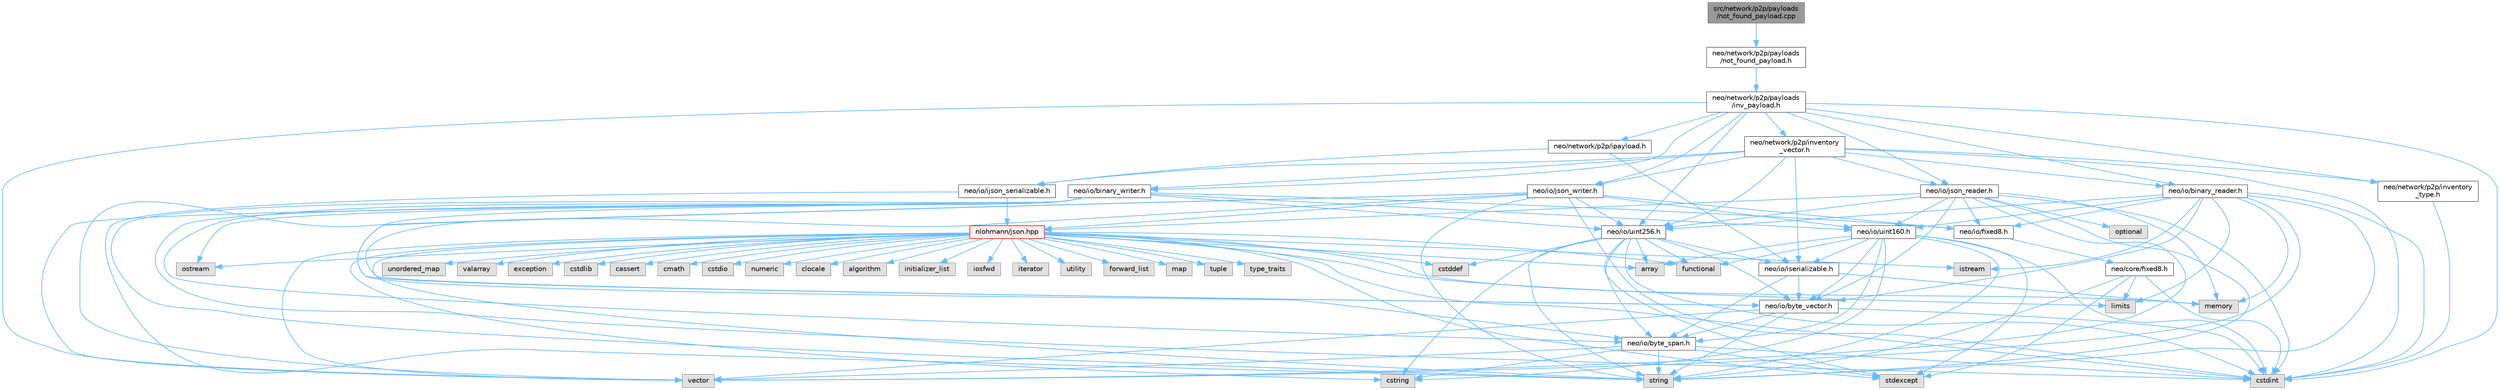 digraph "src/network/p2p/payloads/not_found_payload.cpp"
{
 // LATEX_PDF_SIZE
  bgcolor="transparent";
  edge [fontname=Helvetica,fontsize=10,labelfontname=Helvetica,labelfontsize=10];
  node [fontname=Helvetica,fontsize=10,shape=box,height=0.2,width=0.4];
  Node1 [id="Node000001",label="src/network/p2p/payloads\l/not_found_payload.cpp",height=0.2,width=0.4,color="gray40", fillcolor="grey60", style="filled", fontcolor="black",tooltip=" "];
  Node1 -> Node2 [id="edge1_Node000001_Node000002",color="steelblue1",style="solid",tooltip=" "];
  Node2 [id="Node000002",label="neo/network/p2p/payloads\l/not_found_payload.h",height=0.2,width=0.4,color="grey40", fillcolor="white", style="filled",URL="$not__found__payload_8h.html",tooltip=" "];
  Node2 -> Node3 [id="edge2_Node000002_Node000003",color="steelblue1",style="solid",tooltip=" "];
  Node3 [id="Node000003",label="neo/network/p2p/payloads\l/inv_payload.h",height=0.2,width=0.4,color="grey40", fillcolor="white", style="filled",URL="$inv__payload_8h.html",tooltip=" "];
  Node3 -> Node4 [id="edge3_Node000003_Node000004",color="steelblue1",style="solid",tooltip=" "];
  Node4 [id="Node000004",label="neo/io/binary_reader.h",height=0.2,width=0.4,color="grey40", fillcolor="white", style="filled",URL="$binary__reader_8h.html",tooltip=" "];
  Node4 -> Node5 [id="edge4_Node000004_Node000005",color="steelblue1",style="solid",tooltip=" "];
  Node5 [id="Node000005",label="neo/io/byte_vector.h",height=0.2,width=0.4,color="grey40", fillcolor="white", style="filled",URL="$io_2byte__vector_8h.html",tooltip=" "];
  Node5 -> Node6 [id="edge5_Node000005_Node000006",color="steelblue1",style="solid",tooltip=" "];
  Node6 [id="Node000006",label="neo/io/byte_span.h",height=0.2,width=0.4,color="grey40", fillcolor="white", style="filled",URL="$io_2byte__span_8h.html",tooltip=" "];
  Node6 -> Node7 [id="edge6_Node000006_Node000007",color="steelblue1",style="solid",tooltip=" "];
  Node7 [id="Node000007",label="cstdint",height=0.2,width=0.4,color="grey60", fillcolor="#E0E0E0", style="filled",tooltip=" "];
  Node6 -> Node8 [id="edge7_Node000006_Node000008",color="steelblue1",style="solid",tooltip=" "];
  Node8 [id="Node000008",label="cstring",height=0.2,width=0.4,color="grey60", fillcolor="#E0E0E0", style="filled",tooltip=" "];
  Node6 -> Node9 [id="edge8_Node000006_Node000009",color="steelblue1",style="solid",tooltip=" "];
  Node9 [id="Node000009",label="stdexcept",height=0.2,width=0.4,color="grey60", fillcolor="#E0E0E0", style="filled",tooltip=" "];
  Node6 -> Node10 [id="edge9_Node000006_Node000010",color="steelblue1",style="solid",tooltip=" "];
  Node10 [id="Node000010",label="string",height=0.2,width=0.4,color="grey60", fillcolor="#E0E0E0", style="filled",tooltip=" "];
  Node6 -> Node11 [id="edge10_Node000006_Node000011",color="steelblue1",style="solid",tooltip=" "];
  Node11 [id="Node000011",label="vector",height=0.2,width=0.4,color="grey60", fillcolor="#E0E0E0", style="filled",tooltip=" "];
  Node5 -> Node7 [id="edge11_Node000005_Node000007",color="steelblue1",style="solid",tooltip=" "];
  Node5 -> Node10 [id="edge12_Node000005_Node000010",color="steelblue1",style="solid",tooltip=" "];
  Node5 -> Node11 [id="edge13_Node000005_Node000011",color="steelblue1",style="solid",tooltip=" "];
  Node4 -> Node12 [id="edge14_Node000004_Node000012",color="steelblue1",style="solid",tooltip=" "];
  Node12 [id="Node000012",label="neo/io/fixed8.h",height=0.2,width=0.4,color="grey40", fillcolor="white", style="filled",URL="$io_2fixed8_8h.html",tooltip=" "];
  Node12 -> Node13 [id="edge15_Node000012_Node000013",color="steelblue1",style="solid",tooltip=" "];
  Node13 [id="Node000013",label="neo/core/fixed8.h",height=0.2,width=0.4,color="grey40", fillcolor="white", style="filled",URL="$core_2fixed8_8h.html",tooltip=" "];
  Node13 -> Node7 [id="edge16_Node000013_Node000007",color="steelblue1",style="solid",tooltip=" "];
  Node13 -> Node14 [id="edge17_Node000013_Node000014",color="steelblue1",style="solid",tooltip=" "];
  Node14 [id="Node000014",label="limits",height=0.2,width=0.4,color="grey60", fillcolor="#E0E0E0", style="filled",tooltip=" "];
  Node13 -> Node9 [id="edge18_Node000013_Node000009",color="steelblue1",style="solid",tooltip=" "];
  Node13 -> Node10 [id="edge19_Node000013_Node000010",color="steelblue1",style="solid",tooltip=" "];
  Node4 -> Node15 [id="edge20_Node000004_Node000015",color="steelblue1",style="solid",tooltip=" "];
  Node15 [id="Node000015",label="neo/io/uint160.h",height=0.2,width=0.4,color="grey40", fillcolor="white", style="filled",URL="$uint160_8h.html",tooltip=" "];
  Node15 -> Node6 [id="edge21_Node000015_Node000006",color="steelblue1",style="solid",tooltip=" "];
  Node15 -> Node5 [id="edge22_Node000015_Node000005",color="steelblue1",style="solid",tooltip=" "];
  Node15 -> Node16 [id="edge23_Node000015_Node000016",color="steelblue1",style="solid",tooltip=" "];
  Node16 [id="Node000016",label="neo/io/iserializable.h",height=0.2,width=0.4,color="grey40", fillcolor="white", style="filled",URL="$iserializable_8h.html",tooltip=" "];
  Node16 -> Node6 [id="edge24_Node000016_Node000006",color="steelblue1",style="solid",tooltip=" "];
  Node16 -> Node5 [id="edge25_Node000016_Node000005",color="steelblue1",style="solid",tooltip=" "];
  Node16 -> Node17 [id="edge26_Node000016_Node000017",color="steelblue1",style="solid",tooltip=" "];
  Node17 [id="Node000017",label="memory",height=0.2,width=0.4,color="grey60", fillcolor="#E0E0E0", style="filled",tooltip=" "];
  Node15 -> Node18 [id="edge27_Node000015_Node000018",color="steelblue1",style="solid",tooltip=" "];
  Node18 [id="Node000018",label="array",height=0.2,width=0.4,color="grey60", fillcolor="#E0E0E0", style="filled",tooltip=" "];
  Node15 -> Node7 [id="edge28_Node000015_Node000007",color="steelblue1",style="solid",tooltip=" "];
  Node15 -> Node8 [id="edge29_Node000015_Node000008",color="steelblue1",style="solid",tooltip=" "];
  Node15 -> Node19 [id="edge30_Node000015_Node000019",color="steelblue1",style="solid",tooltip=" "];
  Node19 [id="Node000019",label="functional",height=0.2,width=0.4,color="grey60", fillcolor="#E0E0E0", style="filled",tooltip=" "];
  Node15 -> Node9 [id="edge31_Node000015_Node000009",color="steelblue1",style="solid",tooltip=" "];
  Node15 -> Node10 [id="edge32_Node000015_Node000010",color="steelblue1",style="solid",tooltip=" "];
  Node4 -> Node20 [id="edge33_Node000004_Node000020",color="steelblue1",style="solid",tooltip=" "];
  Node20 [id="Node000020",label="neo/io/uint256.h",height=0.2,width=0.4,color="grey40", fillcolor="white", style="filled",URL="$uint256_8h.html",tooltip=" "];
  Node20 -> Node6 [id="edge34_Node000020_Node000006",color="steelblue1",style="solid",tooltip=" "];
  Node20 -> Node5 [id="edge35_Node000020_Node000005",color="steelblue1",style="solid",tooltip=" "];
  Node20 -> Node16 [id="edge36_Node000020_Node000016",color="steelblue1",style="solid",tooltip=" "];
  Node20 -> Node18 [id="edge37_Node000020_Node000018",color="steelblue1",style="solid",tooltip=" "];
  Node20 -> Node21 [id="edge38_Node000020_Node000021",color="steelblue1",style="solid",tooltip=" "];
  Node21 [id="Node000021",label="cstddef",height=0.2,width=0.4,color="grey60", fillcolor="#E0E0E0", style="filled",tooltip=" "];
  Node20 -> Node7 [id="edge39_Node000020_Node000007",color="steelblue1",style="solid",tooltip=" "];
  Node20 -> Node8 [id="edge40_Node000020_Node000008",color="steelblue1",style="solid",tooltip=" "];
  Node20 -> Node19 [id="edge41_Node000020_Node000019",color="steelblue1",style="solid",tooltip=" "];
  Node20 -> Node9 [id="edge42_Node000020_Node000009",color="steelblue1",style="solid",tooltip=" "];
  Node20 -> Node10 [id="edge43_Node000020_Node000010",color="steelblue1",style="solid",tooltip=" "];
  Node4 -> Node7 [id="edge44_Node000004_Node000007",color="steelblue1",style="solid",tooltip=" "];
  Node4 -> Node22 [id="edge45_Node000004_Node000022",color="steelblue1",style="solid",tooltip=" "];
  Node22 [id="Node000022",label="istream",height=0.2,width=0.4,color="grey60", fillcolor="#E0E0E0", style="filled",tooltip=" "];
  Node4 -> Node14 [id="edge46_Node000004_Node000014",color="steelblue1",style="solid",tooltip=" "];
  Node4 -> Node17 [id="edge47_Node000004_Node000017",color="steelblue1",style="solid",tooltip=" "];
  Node4 -> Node10 [id="edge48_Node000004_Node000010",color="steelblue1",style="solid",tooltip=" "];
  Node4 -> Node11 [id="edge49_Node000004_Node000011",color="steelblue1",style="solid",tooltip=" "];
  Node3 -> Node23 [id="edge50_Node000003_Node000023",color="steelblue1",style="solid",tooltip=" "];
  Node23 [id="Node000023",label="neo/io/binary_writer.h",height=0.2,width=0.4,color="grey40", fillcolor="white", style="filled",URL="$binary__writer_8h.html",tooltip=" "];
  Node23 -> Node6 [id="edge51_Node000023_Node000006",color="steelblue1",style="solid",tooltip=" "];
  Node23 -> Node5 [id="edge52_Node000023_Node000005",color="steelblue1",style="solid",tooltip=" "];
  Node23 -> Node12 [id="edge53_Node000023_Node000012",color="steelblue1",style="solid",tooltip=" "];
  Node23 -> Node15 [id="edge54_Node000023_Node000015",color="steelblue1",style="solid",tooltip=" "];
  Node23 -> Node20 [id="edge55_Node000023_Node000020",color="steelblue1",style="solid",tooltip=" "];
  Node23 -> Node7 [id="edge56_Node000023_Node000007",color="steelblue1",style="solid",tooltip=" "];
  Node23 -> Node24 [id="edge57_Node000023_Node000024",color="steelblue1",style="solid",tooltip=" "];
  Node24 [id="Node000024",label="ostream",height=0.2,width=0.4,color="grey60", fillcolor="#E0E0E0", style="filled",tooltip=" "];
  Node23 -> Node10 [id="edge58_Node000023_Node000010",color="steelblue1",style="solid",tooltip=" "];
  Node23 -> Node11 [id="edge59_Node000023_Node000011",color="steelblue1",style="solid",tooltip=" "];
  Node3 -> Node25 [id="edge60_Node000003_Node000025",color="steelblue1",style="solid",tooltip=" "];
  Node25 [id="Node000025",label="neo/io/json_reader.h",height=0.2,width=0.4,color="grey40", fillcolor="white", style="filled",URL="$json__reader_8h.html",tooltip=" "];
  Node25 -> Node5 [id="edge61_Node000025_Node000005",color="steelblue1",style="solid",tooltip=" "];
  Node25 -> Node12 [id="edge62_Node000025_Node000012",color="steelblue1",style="solid",tooltip=" "];
  Node25 -> Node15 [id="edge63_Node000025_Node000015",color="steelblue1",style="solid",tooltip=" "];
  Node25 -> Node20 [id="edge64_Node000025_Node000020",color="steelblue1",style="solid",tooltip=" "];
  Node25 -> Node7 [id="edge65_Node000025_Node000007",color="steelblue1",style="solid",tooltip=" "];
  Node25 -> Node17 [id="edge66_Node000025_Node000017",color="steelblue1",style="solid",tooltip=" "];
  Node25 -> Node26 [id="edge67_Node000025_Node000026",color="steelblue1",style="solid",tooltip=" "];
  Node26 [id="Node000026",label="nlohmann/json.hpp",height=0.2,width=0.4,color="red", fillcolor="#FFF0F0", style="filled",URL="$json_8hpp.html",tooltip=" "];
  Node26 -> Node27 [id="edge68_Node000026_Node000027",color="steelblue1",style="solid",tooltip=" "];
  Node27 [id="Node000027",label="algorithm",height=0.2,width=0.4,color="grey60", fillcolor="#E0E0E0", style="filled",tooltip=" "];
  Node26 -> Node21 [id="edge69_Node000026_Node000021",color="steelblue1",style="solid",tooltip=" "];
  Node26 -> Node19 [id="edge70_Node000026_Node000019",color="steelblue1",style="solid",tooltip=" "];
  Node26 -> Node28 [id="edge71_Node000026_Node000028",color="steelblue1",style="solid",tooltip=" "];
  Node28 [id="Node000028",label="initializer_list",height=0.2,width=0.4,color="grey60", fillcolor="#E0E0E0", style="filled",tooltip=" "];
  Node26 -> Node29 [id="edge72_Node000026_Node000029",color="steelblue1",style="solid",tooltip=" "];
  Node29 [id="Node000029",label="iosfwd",height=0.2,width=0.4,color="grey60", fillcolor="#E0E0E0", style="filled",tooltip=" "];
  Node26 -> Node30 [id="edge73_Node000026_Node000030",color="steelblue1",style="solid",tooltip=" "];
  Node30 [id="Node000030",label="iterator",height=0.2,width=0.4,color="grey60", fillcolor="#E0E0E0", style="filled",tooltip=" "];
  Node26 -> Node17 [id="edge74_Node000026_Node000017",color="steelblue1",style="solid",tooltip=" "];
  Node26 -> Node10 [id="edge75_Node000026_Node000010",color="steelblue1",style="solid",tooltip=" "];
  Node26 -> Node31 [id="edge76_Node000026_Node000031",color="steelblue1",style="solid",tooltip=" "];
  Node31 [id="Node000031",label="utility",height=0.2,width=0.4,color="grey60", fillcolor="#E0E0E0", style="filled",tooltip=" "];
  Node26 -> Node11 [id="edge77_Node000026_Node000011",color="steelblue1",style="solid",tooltip=" "];
  Node26 -> Node18 [id="edge78_Node000026_Node000018",color="steelblue1",style="solid",tooltip=" "];
  Node26 -> Node32 [id="edge79_Node000026_Node000032",color="steelblue1",style="solid",tooltip=" "];
  Node32 [id="Node000032",label="forward_list",height=0.2,width=0.4,color="grey60", fillcolor="#E0E0E0", style="filled",tooltip=" "];
  Node26 -> Node33 [id="edge80_Node000026_Node000033",color="steelblue1",style="solid",tooltip=" "];
  Node33 [id="Node000033",label="map",height=0.2,width=0.4,color="grey60", fillcolor="#E0E0E0", style="filled",tooltip=" "];
  Node26 -> Node34 [id="edge81_Node000026_Node000034",color="steelblue1",style="solid",tooltip=" "];
  Node34 [id="Node000034",label="tuple",height=0.2,width=0.4,color="grey60", fillcolor="#E0E0E0", style="filled",tooltip=" "];
  Node26 -> Node35 [id="edge82_Node000026_Node000035",color="steelblue1",style="solid",tooltip=" "];
  Node35 [id="Node000035",label="type_traits",height=0.2,width=0.4,color="grey60", fillcolor="#E0E0E0", style="filled",tooltip=" "];
  Node26 -> Node36 [id="edge83_Node000026_Node000036",color="steelblue1",style="solid",tooltip=" "];
  Node36 [id="Node000036",label="unordered_map",height=0.2,width=0.4,color="grey60", fillcolor="#E0E0E0", style="filled",tooltip=" "];
  Node26 -> Node37 [id="edge84_Node000026_Node000037",color="steelblue1",style="solid",tooltip=" "];
  Node37 [id="Node000037",label="valarray",height=0.2,width=0.4,color="grey60", fillcolor="#E0E0E0", style="filled",tooltip=" "];
  Node26 -> Node38 [id="edge85_Node000026_Node000038",color="steelblue1",style="solid",tooltip=" "];
  Node38 [id="Node000038",label="exception",height=0.2,width=0.4,color="grey60", fillcolor="#E0E0E0", style="filled",tooltip=" "];
  Node26 -> Node9 [id="edge86_Node000026_Node000009",color="steelblue1",style="solid",tooltip=" "];
  Node26 -> Node7 [id="edge87_Node000026_Node000007",color="steelblue1",style="solid",tooltip=" "];
  Node26 -> Node39 [id="edge88_Node000026_Node000039",color="steelblue1",style="solid",tooltip=" "];
  Node39 [id="Node000039",label="cstdlib",height=0.2,width=0.4,color="grey60", fillcolor="#E0E0E0", style="filled",tooltip=" "];
  Node26 -> Node40 [id="edge89_Node000026_Node000040",color="steelblue1",style="solid",tooltip=" "];
  Node40 [id="Node000040",label="cassert",height=0.2,width=0.4,color="grey60", fillcolor="#E0E0E0", style="filled",tooltip=" "];
  Node26 -> Node14 [id="edge90_Node000026_Node000014",color="steelblue1",style="solid",tooltip=" "];
  Node26 -> Node8 [id="edge91_Node000026_Node000008",color="steelblue1",style="solid",tooltip=" "];
  Node26 -> Node41 [id="edge92_Node000026_Node000041",color="steelblue1",style="solid",tooltip=" "];
  Node41 [id="Node000041",label="cmath",height=0.2,width=0.4,color="grey60", fillcolor="#E0E0E0", style="filled",tooltip=" "];
  Node26 -> Node42 [id="edge93_Node000026_Node000042",color="steelblue1",style="solid",tooltip=" "];
  Node42 [id="Node000042",label="cstdio",height=0.2,width=0.4,color="grey60", fillcolor="#E0E0E0", style="filled",tooltip=" "];
  Node26 -> Node43 [id="edge94_Node000026_Node000043",color="steelblue1",style="solid",tooltip=" "];
  Node43 [id="Node000043",label="numeric",height=0.2,width=0.4,color="grey60", fillcolor="#E0E0E0", style="filled",tooltip=" "];
  Node26 -> Node22 [id="edge95_Node000026_Node000022",color="steelblue1",style="solid",tooltip=" "];
  Node26 -> Node44 [id="edge96_Node000026_Node000044",color="steelblue1",style="solid",tooltip=" "];
  Node44 [id="Node000044",label="clocale",height=0.2,width=0.4,color="grey60", fillcolor="#E0E0E0", style="filled",tooltip=" "];
  Node26 -> Node24 [id="edge97_Node000026_Node000024",color="steelblue1",style="solid",tooltip=" "];
  Node25 -> Node49 [id="edge98_Node000025_Node000049",color="steelblue1",style="solid",tooltip=" "];
  Node49 [id="Node000049",label="optional",height=0.2,width=0.4,color="grey60", fillcolor="#E0E0E0", style="filled",tooltip=" "];
  Node25 -> Node10 [id="edge99_Node000025_Node000010",color="steelblue1",style="solid",tooltip=" "];
  Node25 -> Node11 [id="edge100_Node000025_Node000011",color="steelblue1",style="solid",tooltip=" "];
  Node3 -> Node50 [id="edge101_Node000003_Node000050",color="steelblue1",style="solid",tooltip=" "];
  Node50 [id="Node000050",label="neo/io/json_writer.h",height=0.2,width=0.4,color="grey40", fillcolor="white", style="filled",URL="$json__writer_8h.html",tooltip=" "];
  Node50 -> Node6 [id="edge102_Node000050_Node000006",color="steelblue1",style="solid",tooltip=" "];
  Node50 -> Node5 [id="edge103_Node000050_Node000005",color="steelblue1",style="solid",tooltip=" "];
  Node50 -> Node12 [id="edge104_Node000050_Node000012",color="steelblue1",style="solid",tooltip=" "];
  Node50 -> Node15 [id="edge105_Node000050_Node000015",color="steelblue1",style="solid",tooltip=" "];
  Node50 -> Node20 [id="edge106_Node000050_Node000020",color="steelblue1",style="solid",tooltip=" "];
  Node50 -> Node7 [id="edge107_Node000050_Node000007",color="steelblue1",style="solid",tooltip=" "];
  Node50 -> Node26 [id="edge108_Node000050_Node000026",color="steelblue1",style="solid",tooltip=" "];
  Node50 -> Node10 [id="edge109_Node000050_Node000010",color="steelblue1",style="solid",tooltip=" "];
  Node50 -> Node11 [id="edge110_Node000050_Node000011",color="steelblue1",style="solid",tooltip=" "];
  Node3 -> Node20 [id="edge111_Node000003_Node000020",color="steelblue1",style="solid",tooltip=" "];
  Node3 -> Node51 [id="edge112_Node000003_Node000051",color="steelblue1",style="solid",tooltip=" "];
  Node51 [id="Node000051",label="neo/network/p2p/inventory\l_type.h",height=0.2,width=0.4,color="grey40", fillcolor="white", style="filled",URL="$p2p_2inventory__type_8h.html",tooltip=" "];
  Node51 -> Node7 [id="edge113_Node000051_Node000007",color="steelblue1",style="solid",tooltip=" "];
  Node3 -> Node52 [id="edge114_Node000003_Node000052",color="steelblue1",style="solid",tooltip=" "];
  Node52 [id="Node000052",label="neo/network/p2p/inventory\l_vector.h",height=0.2,width=0.4,color="grey40", fillcolor="white", style="filled",URL="$p2p_2inventory__vector_8h.html",tooltip=" "];
  Node52 -> Node4 [id="edge115_Node000052_Node000004",color="steelblue1",style="solid",tooltip=" "];
  Node52 -> Node23 [id="edge116_Node000052_Node000023",color="steelblue1",style="solid",tooltip=" "];
  Node52 -> Node53 [id="edge117_Node000052_Node000053",color="steelblue1",style="solid",tooltip=" "];
  Node53 [id="Node000053",label="neo/io/ijson_serializable.h",height=0.2,width=0.4,color="grey40", fillcolor="white", style="filled",URL="$ijson__serializable_8h.html",tooltip=" "];
  Node53 -> Node26 [id="edge118_Node000053_Node000026",color="steelblue1",style="solid",tooltip=" "];
  Node53 -> Node10 [id="edge119_Node000053_Node000010",color="steelblue1",style="solid",tooltip=" "];
  Node52 -> Node16 [id="edge120_Node000052_Node000016",color="steelblue1",style="solid",tooltip=" "];
  Node52 -> Node25 [id="edge121_Node000052_Node000025",color="steelblue1",style="solid",tooltip=" "];
  Node52 -> Node50 [id="edge122_Node000052_Node000050",color="steelblue1",style="solid",tooltip=" "];
  Node52 -> Node20 [id="edge123_Node000052_Node000020",color="steelblue1",style="solid",tooltip=" "];
  Node52 -> Node51 [id="edge124_Node000052_Node000051",color="steelblue1",style="solid",tooltip=" "];
  Node52 -> Node7 [id="edge125_Node000052_Node000007",color="steelblue1",style="solid",tooltip=" "];
  Node3 -> Node54 [id="edge126_Node000003_Node000054",color="steelblue1",style="solid",tooltip=" "];
  Node54 [id="Node000054",label="neo/network/p2p/ipayload.h",height=0.2,width=0.4,color="grey40", fillcolor="white", style="filled",URL="$p2p_2ipayload_8h.html",tooltip=" "];
  Node54 -> Node53 [id="edge127_Node000054_Node000053",color="steelblue1",style="solid",tooltip=" "];
  Node54 -> Node16 [id="edge128_Node000054_Node000016",color="steelblue1",style="solid",tooltip=" "];
  Node3 -> Node7 [id="edge129_Node000003_Node000007",color="steelblue1",style="solid",tooltip=" "];
  Node3 -> Node11 [id="edge130_Node000003_Node000011",color="steelblue1",style="solid",tooltip=" "];
}
